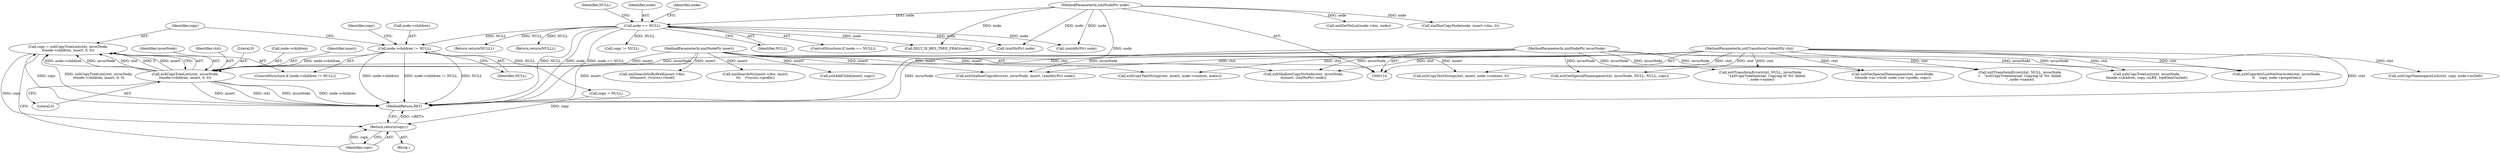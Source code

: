 digraph "0_Chrome_96dbafe288dbe2f0cc45fa3c39daf6d0c37acbab_37@API" {
"1000213" [label="(Call,copy = xsltCopyTreeList(ctxt, invocNode,\n\t\tnode->children, insert, 0, 0))"];
"1000215" [label="(Call,xsltCopyTreeList(ctxt, invocNode,\n\t\tnode->children, insert, 0, 0))"];
"1000115" [label="(MethodParameterIn,xsltTransformContextPtr ctxt)"];
"1000116" [label="(MethodParameterIn,xmlNodePtr invocNode)"];
"1000208" [label="(Call,node->children != NULL)"];
"1000124" [label="(Call,node == NULL)"];
"1000117" [label="(MethodParameterIn,xmlNodePtr node)"];
"1000118" [label="(MethodParameterIn,xmlNodePtr insert)"];
"1000228" [label="(Return,return(copy);)"];
"1000185" [label="(Call,xsltShallowCopyNsNode(ctxt, invocNode,\n\t\tinsert, (xmlNsPtr) node))"];
"1000217" [label="(Identifier,invocNode)"];
"1000324" [label="(Call,xmlGetNsList(node->doc, node))"];
"1000492" [label="(Call,xsltGetSpecialNamespace(ctxt, invocNode, NULL, NULL, copy))"];
"1000128" [label="(Identifier,NULL)"];
"1000370" [label="(Call,xmlSearchNsByHref(insert->doc,\n\t\t\t\tinsert, (*curns)->href))"];
"1000116" [label="(MethodParameterIn,xmlNodePtr invocNode)"];
"1000163" [label="(Call,xsltCopyTextString(ctxt, insert, node->content, 0))"];
"1000225" [label="(Call,copy = NULL)"];
"1000215" [label="(Call,xsltCopyTreeList(ctxt, invocNode,\n\t\tnode->children, insert, 0, 0))"];
"1000115" [label="(MethodParameterIn,xsltTransformContextPtr ctxt)"];
"1000201" [label="(Return,return(NULL);)"];
"1000127" [label="(Return,return(NULL);)"];
"1000213" [label="(Call,copy = xsltCopyTreeList(ctxt, invocNode,\n\t\tnode->children, insert, 0, 0))"];
"1000232" [label="(Call,xmlDocCopyNode(node, insert->doc, 0))"];
"1000204" [label="(Call,XSLT_IS_RES_TREE_FRAG(node))"];
"1000189" [label="(Call,(xmlNsPtr) node)"];
"1000214" [label="(Identifier,copy)"];
"1000216" [label="(Identifier,ctxt)"];
"1000209" [label="(Call,node->children)"];
"1000125" [label="(Identifier,node)"];
"1000229" [label="(Identifier,copy)"];
"1000154" [label="(Call,xsltCopyTextString(ctxt, insert, node->content, noenc))"];
"1000464" [label="(Call,xsltGetSpecialNamespace(ctxt, invocNode,\n\t\t\tnode->ns->href, node->ns->prefix, copy))"];
"1000206" [label="(Block,)"];
"1000131" [label="(Identifier,node)"];
"1000174" [label="(Call,xsltShallowCopyAttr(ctxt, invocNode, insert, (xmlAttrPtr) node))"];
"1000239" [label="(Call,copy != NULL)"];
"1000547" [label="(MethodReturn,RET)"];
"1000260" [label="(Call,xsltTransformError(ctxt, NULL, invocNode,\n            \"xsltCopyTreeInternal: Copying of '%s' failed.\n\", node->name))"];
"1000178" [label="(Call,(xmlAttrPtr) node)"];
"1000222" [label="(Literal,0)"];
"1000537" [label="(Call,xsltTransformError(ctxt, NULL, invocNode,\n\t    \"xsltCopyTreeInternal: Copying of '%s' failed.\n\", node->name))"];
"1000341" [label="(Call,xmlSearchNs(insert->doc, insert,\n\t\t\t    (*curns)->prefix))"];
"1000208" [label="(Call,node->children != NULL)"];
"1000218" [label="(Call,node->children)"];
"1000126" [label="(Identifier,NULL)"];
"1000526" [label="(Call,xsltCopyTreeList(ctxt, invocNode,\n\t\tnode->children, copy, isLRE, topElemVisited))"];
"1000223" [label="(Literal,0)"];
"1000212" [label="(Identifier,NULL)"];
"1000221" [label="(Identifier,insert)"];
"1000505" [label="(Call,xsltCopyAttrListNoOverwrite(ctxt, invocNode,\n\t\t    copy, node->properties))"];
"1000252" [label="(Call,xsltAddChild(insert, copy))"];
"1000207" [label="(ControlStructure,if (node->children != NULL))"];
"1000228" [label="(Return,return(copy);)"];
"1000118" [label="(MethodParameterIn,xmlNodePtr insert)"];
"1000434" [label="(Call,xsltCopyNamespaceList(ctxt, copy, node->nsDef))"];
"1000226" [label="(Identifier,copy)"];
"1000123" [label="(ControlStructure,if (node == NULL))"];
"1000124" [label="(Call,node == NULL)"];
"1000117" [label="(MethodParameterIn,xmlNodePtr node)"];
"1000213" -> "1000207"  [label="AST: "];
"1000213" -> "1000215"  [label="CFG: "];
"1000214" -> "1000213"  [label="AST: "];
"1000215" -> "1000213"  [label="AST: "];
"1000229" -> "1000213"  [label="CFG: "];
"1000213" -> "1000547"  [label="DDG: copy"];
"1000213" -> "1000547"  [label="DDG: xsltCopyTreeList(ctxt, invocNode,\n\t\tnode->children, insert, 0, 0)"];
"1000215" -> "1000213"  [label="DDG: node->children"];
"1000215" -> "1000213"  [label="DDG: invocNode"];
"1000215" -> "1000213"  [label="DDG: ctxt"];
"1000215" -> "1000213"  [label="DDG: 0"];
"1000215" -> "1000213"  [label="DDG: insert"];
"1000213" -> "1000228"  [label="DDG: copy"];
"1000215" -> "1000223"  [label="CFG: "];
"1000216" -> "1000215"  [label="AST: "];
"1000217" -> "1000215"  [label="AST: "];
"1000218" -> "1000215"  [label="AST: "];
"1000221" -> "1000215"  [label="AST: "];
"1000222" -> "1000215"  [label="AST: "];
"1000223" -> "1000215"  [label="AST: "];
"1000215" -> "1000547"  [label="DDG: insert"];
"1000215" -> "1000547"  [label="DDG: ctxt"];
"1000215" -> "1000547"  [label="DDG: invocNode"];
"1000215" -> "1000547"  [label="DDG: node->children"];
"1000115" -> "1000215"  [label="DDG: ctxt"];
"1000116" -> "1000215"  [label="DDG: invocNode"];
"1000208" -> "1000215"  [label="DDG: node->children"];
"1000118" -> "1000215"  [label="DDG: insert"];
"1000115" -> "1000114"  [label="AST: "];
"1000115" -> "1000547"  [label="DDG: ctxt"];
"1000115" -> "1000154"  [label="DDG: ctxt"];
"1000115" -> "1000163"  [label="DDG: ctxt"];
"1000115" -> "1000174"  [label="DDG: ctxt"];
"1000115" -> "1000185"  [label="DDG: ctxt"];
"1000115" -> "1000260"  [label="DDG: ctxt"];
"1000115" -> "1000434"  [label="DDG: ctxt"];
"1000115" -> "1000464"  [label="DDG: ctxt"];
"1000115" -> "1000492"  [label="DDG: ctxt"];
"1000115" -> "1000505"  [label="DDG: ctxt"];
"1000115" -> "1000526"  [label="DDG: ctxt"];
"1000115" -> "1000537"  [label="DDG: ctxt"];
"1000116" -> "1000114"  [label="AST: "];
"1000116" -> "1000547"  [label="DDG: invocNode"];
"1000116" -> "1000174"  [label="DDG: invocNode"];
"1000116" -> "1000185"  [label="DDG: invocNode"];
"1000116" -> "1000260"  [label="DDG: invocNode"];
"1000116" -> "1000464"  [label="DDG: invocNode"];
"1000116" -> "1000492"  [label="DDG: invocNode"];
"1000116" -> "1000505"  [label="DDG: invocNode"];
"1000116" -> "1000526"  [label="DDG: invocNode"];
"1000116" -> "1000537"  [label="DDG: invocNode"];
"1000208" -> "1000207"  [label="AST: "];
"1000208" -> "1000212"  [label="CFG: "];
"1000209" -> "1000208"  [label="AST: "];
"1000212" -> "1000208"  [label="AST: "];
"1000214" -> "1000208"  [label="CFG: "];
"1000226" -> "1000208"  [label="CFG: "];
"1000208" -> "1000547"  [label="DDG: node->children"];
"1000208" -> "1000547"  [label="DDG: node->children != NULL"];
"1000208" -> "1000547"  [label="DDG: NULL"];
"1000124" -> "1000208"  [label="DDG: NULL"];
"1000208" -> "1000225"  [label="DDG: NULL"];
"1000124" -> "1000123"  [label="AST: "];
"1000124" -> "1000126"  [label="CFG: "];
"1000125" -> "1000124"  [label="AST: "];
"1000126" -> "1000124"  [label="AST: "];
"1000128" -> "1000124"  [label="CFG: "];
"1000131" -> "1000124"  [label="CFG: "];
"1000124" -> "1000547"  [label="DDG: NULL"];
"1000124" -> "1000547"  [label="DDG: node"];
"1000124" -> "1000547"  [label="DDG: node == NULL"];
"1000117" -> "1000124"  [label="DDG: node"];
"1000124" -> "1000127"  [label="DDG: NULL"];
"1000124" -> "1000178"  [label="DDG: node"];
"1000124" -> "1000189"  [label="DDG: node"];
"1000124" -> "1000201"  [label="DDG: NULL"];
"1000124" -> "1000204"  [label="DDG: node"];
"1000124" -> "1000239"  [label="DDG: NULL"];
"1000117" -> "1000114"  [label="AST: "];
"1000117" -> "1000547"  [label="DDG: node"];
"1000117" -> "1000178"  [label="DDG: node"];
"1000117" -> "1000189"  [label="DDG: node"];
"1000117" -> "1000204"  [label="DDG: node"];
"1000117" -> "1000232"  [label="DDG: node"];
"1000117" -> "1000324"  [label="DDG: node"];
"1000118" -> "1000114"  [label="AST: "];
"1000118" -> "1000547"  [label="DDG: insert"];
"1000118" -> "1000154"  [label="DDG: insert"];
"1000118" -> "1000163"  [label="DDG: insert"];
"1000118" -> "1000174"  [label="DDG: insert"];
"1000118" -> "1000185"  [label="DDG: insert"];
"1000118" -> "1000252"  [label="DDG: insert"];
"1000118" -> "1000341"  [label="DDG: insert"];
"1000118" -> "1000370"  [label="DDG: insert"];
"1000228" -> "1000206"  [label="AST: "];
"1000228" -> "1000229"  [label="CFG: "];
"1000229" -> "1000228"  [label="AST: "];
"1000547" -> "1000228"  [label="CFG: "];
"1000228" -> "1000547"  [label="DDG: <RET>"];
"1000229" -> "1000228"  [label="DDG: copy"];
"1000225" -> "1000228"  [label="DDG: copy"];
}
